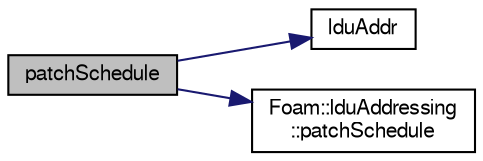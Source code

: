 digraph "patchSchedule"
{
  bgcolor="transparent";
  edge [fontname="FreeSans",fontsize="10",labelfontname="FreeSans",labelfontsize="10"];
  node [fontname="FreeSans",fontsize="10",shape=record];
  rankdir="LR";
  Node67 [label="patchSchedule",height=0.2,width=0.4,color="black", fillcolor="grey75", style="filled", fontcolor="black"];
  Node67 -> Node68 [color="midnightblue",fontsize="10",style="solid",fontname="FreeSans"];
  Node68 [label="lduAddr",height=0.2,width=0.4,color="black",URL="$a26790.html#a9b4176b96c4c508a072b5c69fb71b861",tooltip="Return the LDU addressing. "];
  Node67 -> Node69 [color="midnightblue",fontsize="10",style="solid",fontname="FreeSans"];
  Node69 [label="Foam::lduAddressing\l::patchSchedule",height=0.2,width=0.4,color="black",URL="$a26850.html#a766d957f33cabfd9c9916c91d002bfcf"];
}
